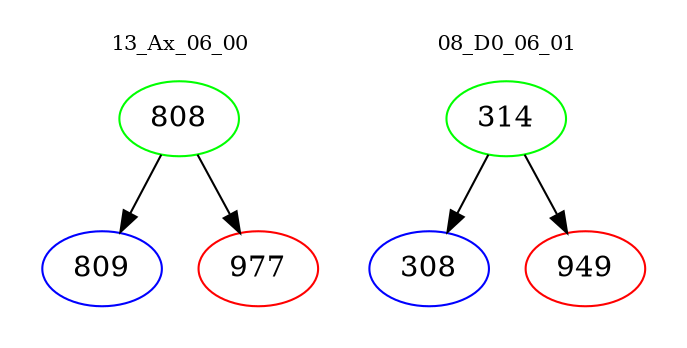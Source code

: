 digraph{
subgraph cluster_0 {
color = white
label = "13_Ax_06_00";
fontsize=10;
T0_808 [label="808", color="green"]
T0_808 -> T0_809 [color="black"]
T0_809 [label="809", color="blue"]
T0_808 -> T0_977 [color="black"]
T0_977 [label="977", color="red"]
}
subgraph cluster_1 {
color = white
label = "08_D0_06_01";
fontsize=10;
T1_314 [label="314", color="green"]
T1_314 -> T1_308 [color="black"]
T1_308 [label="308", color="blue"]
T1_314 -> T1_949 [color="black"]
T1_949 [label="949", color="red"]
}
}
